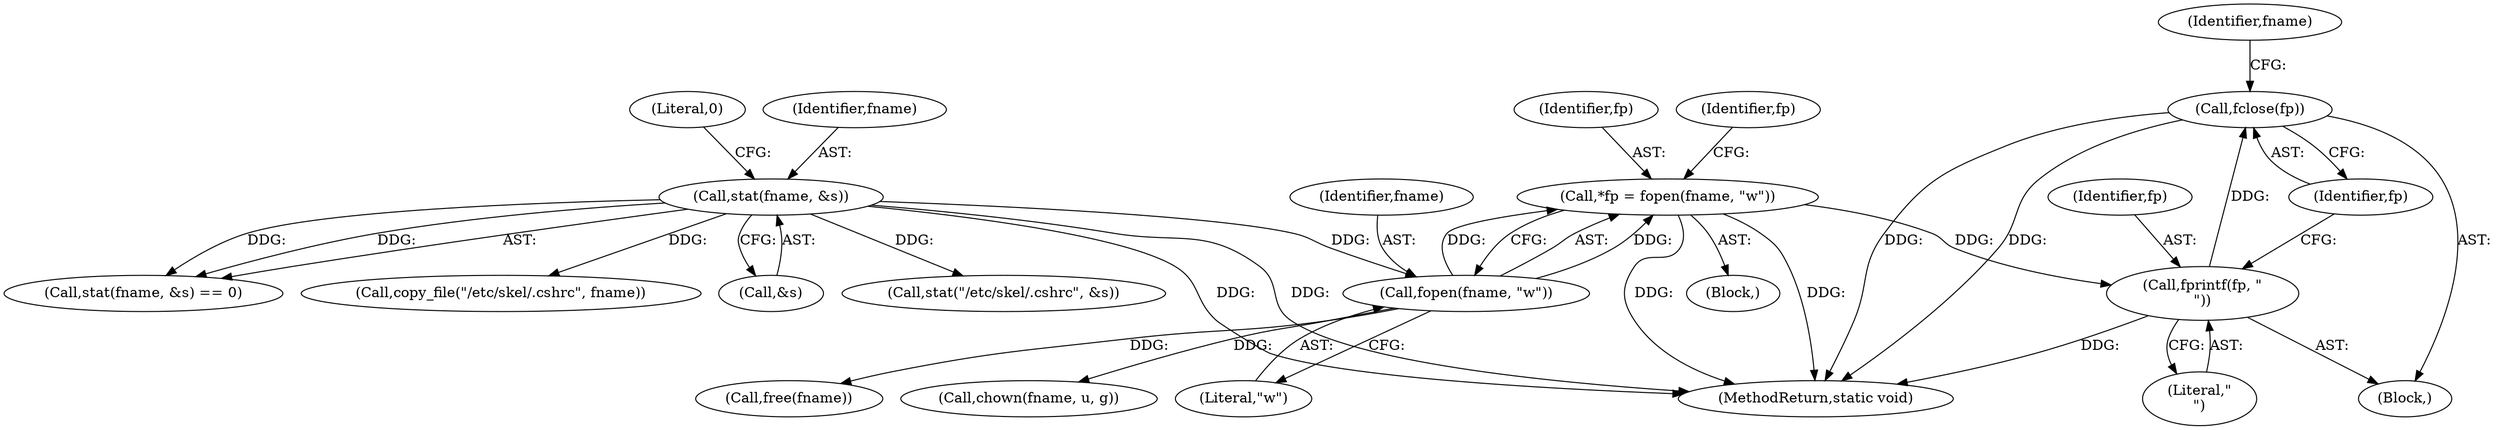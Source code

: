 digraph "1_firejail_903fd8a0789ca3cc3c21d84cd0282481515592ef_1@API" {
"1000284" [label="(Call,fclose(fp))"];
"1000281" [label="(Call,fprintf(fp, \"\n\"))"];
"1000273" [label="(Call,*fp = fopen(fname, \"w\"))"];
"1000275" [label="(Call,fopen(fname, \"w\"))"];
"1000228" [label="(Call,stat(fname, &s))"];
"1000274" [label="(Identifier,fp)"];
"1000288" [label="(Call,chown(fname, u, g))"];
"1000273" [label="(Call,*fp = fopen(fname, \"w\"))"];
"1000371" [label="(MethodReturn,static void)"];
"1000279" [label="(Identifier,fp)"];
"1000280" [label="(Block,)"];
"1000271" [label="(Block,)"];
"1000277" [label="(Literal,\"w\")"];
"1000232" [label="(Literal,0)"];
"1000229" [label="(Identifier,fname)"];
"1000236" [label="(Call,stat(\"/etc/skel/.cshrc\", &s))"];
"1000309" [label="(Call,free(fname))"];
"1000275" [label="(Call,fopen(fname, \"w\"))"];
"1000281" [label="(Call,fprintf(fp, \"\n\"))"];
"1000283" [label="(Literal,\"\n\")"];
"1000282" [label="(Identifier,fp)"];
"1000230" [label="(Call,&s)"];
"1000289" [label="(Identifier,fname)"];
"1000284" [label="(Call,fclose(fp))"];
"1000227" [label="(Call,stat(fname, &s) == 0)"];
"1000285" [label="(Identifier,fp)"];
"1000253" [label="(Call,copy_file(\"/etc/skel/.cshrc\", fname))"];
"1000276" [label="(Identifier,fname)"];
"1000228" [label="(Call,stat(fname, &s))"];
"1000284" -> "1000280"  [label="AST: "];
"1000284" -> "1000285"  [label="CFG: "];
"1000285" -> "1000284"  [label="AST: "];
"1000289" -> "1000284"  [label="CFG: "];
"1000284" -> "1000371"  [label="DDG: "];
"1000284" -> "1000371"  [label="DDG: "];
"1000281" -> "1000284"  [label="DDG: "];
"1000281" -> "1000280"  [label="AST: "];
"1000281" -> "1000283"  [label="CFG: "];
"1000282" -> "1000281"  [label="AST: "];
"1000283" -> "1000281"  [label="AST: "];
"1000285" -> "1000281"  [label="CFG: "];
"1000281" -> "1000371"  [label="DDG: "];
"1000273" -> "1000281"  [label="DDG: "];
"1000273" -> "1000271"  [label="AST: "];
"1000273" -> "1000275"  [label="CFG: "];
"1000274" -> "1000273"  [label="AST: "];
"1000275" -> "1000273"  [label="AST: "];
"1000279" -> "1000273"  [label="CFG: "];
"1000273" -> "1000371"  [label="DDG: "];
"1000273" -> "1000371"  [label="DDG: "];
"1000275" -> "1000273"  [label="DDG: "];
"1000275" -> "1000273"  [label="DDG: "];
"1000275" -> "1000277"  [label="CFG: "];
"1000276" -> "1000275"  [label="AST: "];
"1000277" -> "1000275"  [label="AST: "];
"1000228" -> "1000275"  [label="DDG: "];
"1000275" -> "1000288"  [label="DDG: "];
"1000275" -> "1000309"  [label="DDG: "];
"1000228" -> "1000227"  [label="AST: "];
"1000228" -> "1000230"  [label="CFG: "];
"1000229" -> "1000228"  [label="AST: "];
"1000230" -> "1000228"  [label="AST: "];
"1000232" -> "1000228"  [label="CFG: "];
"1000228" -> "1000371"  [label="DDG: "];
"1000228" -> "1000371"  [label="DDG: "];
"1000228" -> "1000227"  [label="DDG: "];
"1000228" -> "1000227"  [label="DDG: "];
"1000228" -> "1000236"  [label="DDG: "];
"1000228" -> "1000253"  [label="DDG: "];
}
